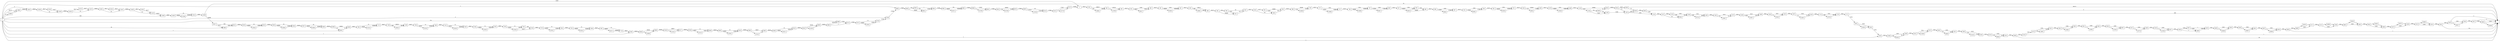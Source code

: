 digraph {
	graph [rankdir=LR]
	node [shape=rectangle]
	2 -> 262 [label=40227]
	262 -> 283 [label=39918]
	262 -> 23661 [label=309]
	283 -> 304 [label=40226]
	283 -> 15799 [label=1]
	304 -> 361 [label=40227]
	361 -> 382 [label=3290]
	361 -> 9347 [label=36937]
	382 -> 481 [label=40227]
	481 -> 502 [label=3341]
	481 -> 23391 [label=36886]
	502 -> 565 [label=40227]
	565 -> 586 [label=39918]
	565 -> 23681 [label=309]
	586 -> 592 [label=40227]
	592 -> 604 [label=3341]
	592 -> 613 [label=36886]
	604 -> 613 [label=3291]
	604 -> 625 [label=50]
	613 -> 625 [label=40177]
	625 -> 628 [label=40227]
	628 -> 631 [label=40177]
	628 -> 649 [label=50]
	631 -> 649 [label=3291]
	631 -> 652 [label=36886]
	649 -> 652 [label=3341]
	652 -> 688 [label=40227]
	688 -> 709 [label=39499]
	688 -> 15859 [label=728]
	709 -> 727 [label=40227]
	727 -> 757 [label=3341]
	727 -> 23460 [label=36886]
	757 -> 766 [label=40227]
	766 -> 787 [label=3341]
	766 -> 23480 [label=36886]
	787 -> 808 [label=2563]
	787 -> 9407 [label=37664]
	808 -> 817 [label=40227]
	817 -> 853 [label=3291]
	817 -> 9434 [label=36936]
	853 -> 865 [label=3341]
	865 -> 886 [label=40227]
	886 -> 907 [label=2563]
	886 -> 9462 [label=37664]
	907 -> 922 [label=40227]
	922 -> 943 [label=2563]
	922 -> 9482 [label=37664]
	943 -> 952 [label=40227]
	952 -> 973 [label=3341]
	952 -> 23520 [label=36886]
	973 -> 1042 [label=40227]
	1042 -> 1063 [label=39449]
	1042 -> 9502 [label=778]
	1063 -> 1078 [label=40227]
	1078 -> 1099 [label=3341]
	1078 -> 23540 [label=36886]
	1099 -> 1129 [label=40227]
	1129 -> 1144 [label=3341]
	1129 -> 9532 [label=36886]
	1144 -> 1165 [label=2560]
	1144 -> 9508 [label=781]
	1165 -> 1192 [label=3288]
	1192 -> 1216 [label=2560]
	1192 -> 9556 [label=1040]
	1216 -> 1237 [label=3650]
	1237 -> 1243 [label=3600]
	1237 -> 9594 [label=50]
	1243 -> 1264 [label=3291]
	1243 -> 9594 [label=309]
	1264 -> 1285 [label=3341]
	1264 -> 23715 [label=309]
	1285 -> 1345 [label=3650]
	1345 -> 1375 [label=2919]
	1345 -> 15907 [label=731]
	1375 -> 1465 [label=3650]
	1465 -> 1486 [label=2610]
	1465 -> 15927 [label=1040]
	1486 -> 1504 [label=3650]
	1504 -> 1525 [label=3647]
	1504 -> 22042 [label=3]
	1525 -> 1597 [label=3650]
	1597 -> 1618 [label=2919]
	1597 -> 15947 [label=731]
	1618 -> 1714 [label=3650]
	1714 -> 1735 [label=3341]
	1714 -> 23735 [label=309]
	1735 -> 1771 [label=3650]
	1771 -> 1801 [label=3341]
	1771 -> 1 [label=309]
	1801 -> 1822 [label=3340]
	1801 -> 15819 [label=1]
	1822 -> 1845 [label=3341]
	1845 -> 1909 [label=3342]
	1909 -> 1930 [label=2560]
	1909 -> 9619 [label=782]
	1930 -> 2351 [label=3342]
	2351 -> 2372 [label=3341]
	2351 -> 15839 [label=1]
	2372 -> 2401 [label=3342]
	2401 -> 2422 [label=3292]
	2401 -> 9638 [label=50]
	2422 -> 2483 [label=3342]
	2483 -> 2504 [label=2616]
	2483 -> 22162 [label=726]
	2504 -> 2510 [label=3342]
	2510 -> 2531 [label=3292]
	2510 -> 9658 [label=50]
	2531 -> 2638 [label=3342]
	2638 -> 1 [label=50]
	2638 -> 3145 [label=3292]
	3145 -> 1 [label=1]
	3145 -> 3170 [label=3291]
	3170 -> 3191 [label=2559]
	3170 -> 15967 [label=732]
	3191 -> 3281 [label=3291]
	3281 -> 3302 [label=3288]
	3281 -> 22062 [label=3]
	3302 -> 3621 [label=3291]
	3621 -> 3642 [label=3288]
	3621 -> 22082 [label=3]
	3642 -> 3816 [label=3291]
	3816 -> 3837 [label=3290]
	3816 -> 22182 [label=1]
	3837 -> 4147 [label=3291]
	4147 -> 4168 [label=3290]
	4147 -> 23778 [label=1]
	4168 -> 4226 [label=3291]
	4226 -> 4247 [label=3290]
	4226 -> 23798 [label=1]
	4247 -> 4348 [label=3291]
	4348 -> 4357 [label=3289]
	4348 -> 4369 [label=2]
	4357 -> 4369 [label=3288]
	4357 -> 4378 [label=1]
	4369 -> 4378 [label=3290]
	4378 -> 4483 [label=3291]
	4483 -> 4504 [label=3290]
	4483 -> 23838 [label=1]
	4504 -> 4540 [label=3291]
	4540 -> 4561 [label=3286]
	4540 -> 16007 [label=5]
	4561 -> 4597 [label=3291]
	4597 -> 4618 [label=3290]
	4597 -> 23858 [label=1]
	4618 -> 4636 [label=3291]
	4636 -> 1 [label=1]
	4636 -> 4696 [label=3290]
	4696 -> 4717 [label=3289]
	4696 -> 23878 [label=1]
	4717 -> 4747 [label=3290]
	4747 -> 4768 [label=3289]
	4747 -> 23898 [label=1]
	4768 -> 4981 [label=3290]
	4981 -> 5002 [label=3289]
	4981 -> 23918 [label=1]
	5002 -> 5044 [label=3290]
	5044 -> 5080 [label=3289]
	5044 -> 23953 [label=1]
	5080 -> 5167 [label=3290]
	5167 -> 5188 [label=3289]
	5167 -> 23973 [label=1]
	5188 -> 5212 [label=3290]
	5212 -> 5233 [label=3289]
	5212 -> 23993 [label=1]
	5233 -> 5352 [label=3290]
	5352 -> 1 [label=725]
	5352 -> 5423 [label=2565]
	5423 -> 1 [label=3]
	5423 -> 5444 [label=2560]
	5423 -> 16027 [label=2]
	5444 -> 5457 [label=2562]
	5457 -> 1 [label=2]
	5457 -> 5982 [label=2560]
	5982 -> 1 [label=2559]
	5982 -> 25836 [label=1]
	5999 -> 6014 [label=36627]
	6014 -> 6203 [label=36936]
	6203 -> 6224 [label=50]
	6203 -> 23042 [label=36886]
	6224 -> 6263 [label=36936]
	6263 -> 6284 [label=50]
	6263 -> 23062 [label=36886]
	6284 -> 6347 [label=36936]
	6347 -> 6368 [label=50]
	6347 -> 23082 [label=36886]
	6368 -> 6488 [label=36936]
	6488 -> 6491 [label=50]
	6488 -> 6509 [label=36886]
	6491 -> 6509 [label=51]
	6509 -> 7091 [label=36937]
	7091 -> 7112 [label=51]
	7091 -> 23122 [label=36886]
	7112 -> 7169 [label=36937]
	7169 -> 7190 [label=36628]
	7169 -> 23624 [label=309]
	7190 -> 7344 [label=36937]
	7344 -> 7365 [label=51]
	7344 -> 23142 [label=36886]
	7365 -> 7412 [label=36937]
	7412 -> 7433 [label=51]
	7412 -> 23162 [label=36886]
	7433 -> 7481 [label=36937]
	7481 -> 7502 [label=51]
	7481 -> 23182 [label=36886]
	7502 -> 7520 [label=36937]
	7520 -> 7541 [label=51]
	7520 -> 23185 [label=36886]
	7541 -> 7544 [label=360]
	7544 -> 7574 [label=36937]
	7574 -> 7601 [label=51]
	7574 -> 23231 [label=36886]
	7601 -> 7615 [label=36937]
	7615 -> 7636 [label=51]
	7615 -> 23251 [label=36886]
	7636 -> 7697 [label=36937]
	7697 -> 7718 [label=51]
	7697 -> 23271 [label=36886]
	7718 -> 7982 [label=36937]
	7982 -> 8048 [label=36938]
	8048 -> 8069 [label=36936]
	8048 -> 15659 [label=2]
	8069 -> 8106 [label=36938]
	8106 -> 8127 [label=36937]
	8106 -> 22102 [label=1]
	8127 -> 8248 [label=36938]
	8248 -> 8269 [label=51]
	8248 -> 22122 [label=36887]
	8269 -> 8395 [label=36938]
	8395 -> 8416 [label=52]
	8395 -> 23291 [label=36886]
	8416 -> 8464 [label=36938]
	8464 -> 8485 [label=36937]
	8464 -> 22142 [label=1]
	8485 -> 8489 [label=36938]
	8489 -> 8510 [label=52]
	8489 -> 23311 [label=36886]
	8510 -> 8542 [label=36938]
	8542 -> 8563 [label=36936]
	8542 -> 15679 [label=2]
	8563 -> 8692 [label=36938]
	8692 -> 8698 [label=36936]
	8692 -> 8713 [label=2]
	8698 -> 8713 [label=37661]
	8713 -> 8737 [label=37663]
	8737 -> 8758 [label=777]
	8737 -> 23331 [label=36886]
	8758 -> 8769 [label=37663]
	8769 -> 8803 [label=37666]
	8803 -> 8830 [label=37668]
	8830 -> 8833 [label=782]
	8830 -> 8851 [label=36886]
	8833 -> 8851 [label=781]
	8833 -> 8854 [label=1]
	8851 -> 8854 [label=37667]
	8854 -> 8861 [label=37668]
	8861 -> 8882 [label=782]
	8861 -> 23371 [label=36886]
	8882 -> 8980 [label=37668]
	8980 -> 9001 [label=37667]
	8980 -> 15739 [label=1]
	9001 -> 9055 [label=37668]
	9055 -> 9076 [label=36943]
	9055 -> 23758 [label=725]
	9076 -> 9097 [label=37668]
	9097 -> 9118 [label=50]
	9097 -> 15759 [label=37618]
	9118 -> 9152 [label=37668]
	9152 -> 9173 [label=37667]
	9152 -> 15779 [label=1]
	9173 -> 2 [label=37668]
	9347 -> 382 [label=36937]
	9407 -> 808 [label=37664]
	9434 -> 853 [label=50]
	9434 -> 865 [label=36886]
	9462 -> 907 [label=37664]
	9482 -> 943 [label=37664]
	9502 -> 1063 [label=778]
	9508 -> 9532 [label=53]
	9508 -> 1165 [label=728]
	9532 -> 9535 [label=36939]
	9535 -> 9539 [label=36627]
	9535 -> 1192 [label=312]
	9539 -> 1 [label=36573]
	9539 -> 9556 [label=54]
	9556 -> 9563 [label=1094]
	9563 -> 1 [label=4]
	9563 -> 1216 [label=1090]
	9594 -> 1264 [label=359]
	9619 -> 1930 [label=782]
	9638 -> 2422 [label=50]
	9658 -> 2531 [label=50]
	14890 -> 14891 [label=81]
	14891 -> 14915 [label=36654]
	14915 -> 15309 [label=36658]
	15309 -> 15330 [label=81]
	15309 -> 22202 [label=36577]
	15330 -> 15353 [label=36658]
	15353 -> 15374 [label=81]
	15353 -> 22222 [label=36577]
	15374 -> 15391 [label=36658]
	15391 -> 15431 [label=81]
	15391 -> 22261 [label=36577]
	15431 -> 15458 [label=36658]
	15458 -> 15479 [label=81]
	15458 -> 22281 [label=36577]
	15479 -> 15484 [label=36658]
	15484 -> 15495 [label=36967]
	15495 -> 15514 [label=81]
	15495 -> 22298 [label=36886]
	15514 -> 15639 [label=36967]
	15639 -> 1 [label=81]
	15639 -> 23017 [label=36886]
	15659 -> 8069 [label=2]
	15679 -> 8563 [label=2]
	15739 -> 9001 [label=1]
	15759 -> 9118 [label=37618]
	15779 -> 9173 [label=1]
	15799 -> 304 [label=1]
	15819 -> 1822 [label=1]
	15839 -> 2372 [label=1]
	15859 -> 709 [label=728]
	15907 -> 1375 [label=731]
	15927 -> 1486 [label=1040]
	15947 -> 1618 [label=731]
	15967 -> 3191 [label=732]
	16007 -> 4561 [label=5]
	16027 -> 5444 [label=2]
	22042 -> 1525 [label=3]
	22062 -> 3302 [label=3]
	22082 -> 3642 [label=3]
	22102 -> 8127 [label=1]
	22122 -> 8269 [label=36887]
	22142 -> 8485 [label=1]
	22162 -> 2504 [label=726]
	22182 -> 3837 [label=1]
	22202 -> 15330 [label=36577]
	22222 -> 15374 [label=36577]
	22261 -> 15431 [label=36577]
	22281 -> 15479 [label=36577]
	22298 -> 15514 [label=36886]
	23017 -> 5999 [label=36577]
	23017 -> 6014 [label=309]
	23042 -> 6224 [label=36886]
	23062 -> 6284 [label=36886]
	23082 -> 6368 [label=36886]
	23122 -> 7112 [label=36886]
	23142 -> 7365 [label=36886]
	23162 -> 7433 [label=36886]
	23182 -> 7502 [label=36886]
	23185 -> 7544 [label=36577]
	23185 -> 7541 [label=309]
	23231 -> 7601 [label=36886]
	23251 -> 7636 [label=36886]
	23271 -> 7718 [label=36886]
	23291 -> 8416 [label=36886]
	23311 -> 8510 [label=36886]
	23331 -> 8758 [label=36886]
	23371 -> 8882 [label=36886]
	23391 -> 502 [label=36886]
	23460 -> 757 [label=36886]
	23480 -> 787 [label=36886]
	23520 -> 973 [label=36886]
	23540 -> 1099 [label=36886]
	23624 -> 7190 [label=309]
	23661 -> 283 [label=309]
	23681 -> 586 [label=309]
	23715 -> 1285 [label=309]
	23735 -> 1735 [label=309]
	23758 -> 9076 [label=725]
	23778 -> 4168 [label=1]
	23798 -> 4247 [label=1]
	23838 -> 4504 [label=1]
	23858 -> 4618 [label=1]
	23878 -> 4717 [label=1]
	23898 -> 4768 [label=1]
	23918 -> 5002 [label=1]
	23953 -> 5080 [label=1]
	23973 -> 5188 [label=1]
	23993 -> 5233 [label=1]
	25836 -> 1 [label=1]
	0 -> 2 [label=2559]
	0 -> 6491 [label=1]
	0 -> 8803 [label=2]
	0 -> 8769 [label=3]
	0 -> 7982 [label=1]
	0 -> 14891 [label=36573]
	0 -> 15484 [label=309]
	0 -> 14915 [label=4]
	0 -> 8698 [label=725]
	0 -> 1845 [label=1]
	0 -> 5999 [label=50]
	0 -> 14890 [label=81]
	0 -> 1 [label=2]
}
